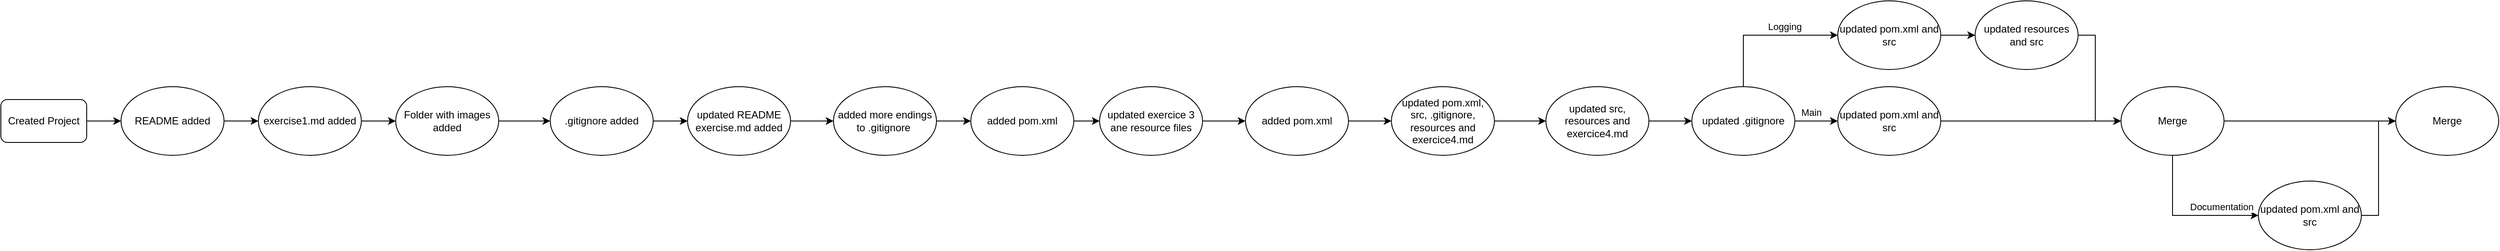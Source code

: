 <mxfile version="21.2.8" type="device">
  <diagram id="C5RBs43oDa-KdzZeNtuy" name="Page-1">
    <mxGraphModel dx="756" dy="532" grid="1" gridSize="10" guides="1" tooltips="1" connect="1" arrows="1" fold="1" page="1" pageScale="1" pageWidth="827" pageHeight="1169" math="0" shadow="0">
      <root>
        <mxCell id="WIyWlLk6GJQsqaUBKTNV-0" />
        <mxCell id="WIyWlLk6GJQsqaUBKTNV-1" parent="WIyWlLk6GJQsqaUBKTNV-0" />
        <mxCell id="iK9pcfawbrF5z6GohCyM-14" style="edgeStyle=orthogonalEdgeStyle;rounded=0;orthogonalLoop=1;jettySize=auto;html=1;entryX=0;entryY=0.5;entryDx=0;entryDy=0;" edge="1" parent="WIyWlLk6GJQsqaUBKTNV-1" source="iK9pcfawbrF5z6GohCyM-0" target="iK9pcfawbrF5z6GohCyM-2">
          <mxGeometry relative="1" as="geometry" />
        </mxCell>
        <mxCell id="iK9pcfawbrF5z6GohCyM-0" value="Created Project" style="rounded=1;whiteSpace=wrap;html=1;" vertex="1" parent="WIyWlLk6GJQsqaUBKTNV-1">
          <mxGeometry x="80" y="145" width="100" height="50" as="geometry" />
        </mxCell>
        <mxCell id="iK9pcfawbrF5z6GohCyM-15" style="edgeStyle=orthogonalEdgeStyle;rounded=0;orthogonalLoop=1;jettySize=auto;html=1;entryX=0;entryY=0.5;entryDx=0;entryDy=0;" edge="1" parent="WIyWlLk6GJQsqaUBKTNV-1" source="iK9pcfawbrF5z6GohCyM-2" target="iK9pcfawbrF5z6GohCyM-3">
          <mxGeometry relative="1" as="geometry" />
        </mxCell>
        <mxCell id="iK9pcfawbrF5z6GohCyM-2" value="README added" style="ellipse;whiteSpace=wrap;html=1;" vertex="1" parent="WIyWlLk6GJQsqaUBKTNV-1">
          <mxGeometry x="220" y="130" width="120" height="80" as="geometry" />
        </mxCell>
        <mxCell id="iK9pcfawbrF5z6GohCyM-16" style="edgeStyle=orthogonalEdgeStyle;rounded=0;orthogonalLoop=1;jettySize=auto;html=1;entryX=0;entryY=0.5;entryDx=0;entryDy=0;" edge="1" parent="WIyWlLk6GJQsqaUBKTNV-1" source="iK9pcfawbrF5z6GohCyM-3" target="iK9pcfawbrF5z6GohCyM-4">
          <mxGeometry relative="1" as="geometry" />
        </mxCell>
        <mxCell id="iK9pcfawbrF5z6GohCyM-3" value="exercise1.md added" style="ellipse;whiteSpace=wrap;html=1;" vertex="1" parent="WIyWlLk6GJQsqaUBKTNV-1">
          <mxGeometry x="380" y="130" width="120" height="80" as="geometry" />
        </mxCell>
        <mxCell id="iK9pcfawbrF5z6GohCyM-17" style="edgeStyle=orthogonalEdgeStyle;rounded=0;orthogonalLoop=1;jettySize=auto;html=1;entryX=0;entryY=0.5;entryDx=0;entryDy=0;" edge="1" parent="WIyWlLk6GJQsqaUBKTNV-1" source="iK9pcfawbrF5z6GohCyM-4" target="iK9pcfawbrF5z6GohCyM-5">
          <mxGeometry relative="1" as="geometry" />
        </mxCell>
        <mxCell id="iK9pcfawbrF5z6GohCyM-4" value="Folder with images added" style="ellipse;whiteSpace=wrap;html=1;" vertex="1" parent="WIyWlLk6GJQsqaUBKTNV-1">
          <mxGeometry x="540" y="130" width="120" height="80" as="geometry" />
        </mxCell>
        <mxCell id="iK9pcfawbrF5z6GohCyM-18" style="edgeStyle=orthogonalEdgeStyle;rounded=0;orthogonalLoop=1;jettySize=auto;html=1;entryX=0;entryY=0.5;entryDx=0;entryDy=0;" edge="1" parent="WIyWlLk6GJQsqaUBKTNV-1" source="iK9pcfawbrF5z6GohCyM-5" target="iK9pcfawbrF5z6GohCyM-6">
          <mxGeometry relative="1" as="geometry" />
        </mxCell>
        <mxCell id="iK9pcfawbrF5z6GohCyM-5" value=".gitignore added" style="ellipse;whiteSpace=wrap;html=1;" vertex="1" parent="WIyWlLk6GJQsqaUBKTNV-1">
          <mxGeometry x="720" y="130" width="120" height="80" as="geometry" />
        </mxCell>
        <mxCell id="iK9pcfawbrF5z6GohCyM-19" style="edgeStyle=orthogonalEdgeStyle;rounded=0;orthogonalLoop=1;jettySize=auto;html=1;entryX=0;entryY=0.5;entryDx=0;entryDy=0;" edge="1" parent="WIyWlLk6GJQsqaUBKTNV-1" source="iK9pcfawbrF5z6GohCyM-6" target="iK9pcfawbrF5z6GohCyM-7">
          <mxGeometry relative="1" as="geometry" />
        </mxCell>
        <mxCell id="iK9pcfawbrF5z6GohCyM-6" value="updated README exercise.md added" style="ellipse;whiteSpace=wrap;html=1;" vertex="1" parent="WIyWlLk6GJQsqaUBKTNV-1">
          <mxGeometry x="880" y="130" width="120" height="80" as="geometry" />
        </mxCell>
        <mxCell id="iK9pcfawbrF5z6GohCyM-20" style="edgeStyle=orthogonalEdgeStyle;rounded=0;orthogonalLoop=1;jettySize=auto;html=1;entryX=0;entryY=0.5;entryDx=0;entryDy=0;" edge="1" parent="WIyWlLk6GJQsqaUBKTNV-1" source="iK9pcfawbrF5z6GohCyM-7" target="iK9pcfawbrF5z6GohCyM-8">
          <mxGeometry relative="1" as="geometry" />
        </mxCell>
        <mxCell id="iK9pcfawbrF5z6GohCyM-7" value="added more endings to .gitignore&amp;nbsp;" style="ellipse;whiteSpace=wrap;html=1;" vertex="1" parent="WIyWlLk6GJQsqaUBKTNV-1">
          <mxGeometry x="1050" y="130" width="120" height="80" as="geometry" />
        </mxCell>
        <mxCell id="iK9pcfawbrF5z6GohCyM-21" style="edgeStyle=orthogonalEdgeStyle;rounded=0;orthogonalLoop=1;jettySize=auto;html=1;entryX=0;entryY=0.5;entryDx=0;entryDy=0;" edge="1" parent="WIyWlLk6GJQsqaUBKTNV-1" source="iK9pcfawbrF5z6GohCyM-8" target="iK9pcfawbrF5z6GohCyM-9">
          <mxGeometry relative="1" as="geometry" />
        </mxCell>
        <mxCell id="iK9pcfawbrF5z6GohCyM-8" value="added pom.xml" style="ellipse;whiteSpace=wrap;html=1;" vertex="1" parent="WIyWlLk6GJQsqaUBKTNV-1">
          <mxGeometry x="1210" y="130" width="120" height="80" as="geometry" />
        </mxCell>
        <mxCell id="iK9pcfawbrF5z6GohCyM-22" style="edgeStyle=orthogonalEdgeStyle;rounded=0;orthogonalLoop=1;jettySize=auto;html=1;entryX=0;entryY=0.5;entryDx=0;entryDy=0;" edge="1" parent="WIyWlLk6GJQsqaUBKTNV-1" source="iK9pcfawbrF5z6GohCyM-9" target="iK9pcfawbrF5z6GohCyM-10">
          <mxGeometry relative="1" as="geometry" />
        </mxCell>
        <mxCell id="iK9pcfawbrF5z6GohCyM-9" value="updated exercice 3 ane resource files" style="ellipse;whiteSpace=wrap;html=1;" vertex="1" parent="WIyWlLk6GJQsqaUBKTNV-1">
          <mxGeometry x="1360" y="130" width="120" height="80" as="geometry" />
        </mxCell>
        <mxCell id="iK9pcfawbrF5z6GohCyM-23" style="edgeStyle=orthogonalEdgeStyle;rounded=0;orthogonalLoop=1;jettySize=auto;html=1;entryX=0;entryY=0.5;entryDx=0;entryDy=0;" edge="1" parent="WIyWlLk6GJQsqaUBKTNV-1" source="iK9pcfawbrF5z6GohCyM-10" target="iK9pcfawbrF5z6GohCyM-11">
          <mxGeometry relative="1" as="geometry" />
        </mxCell>
        <mxCell id="iK9pcfawbrF5z6GohCyM-10" value="added pom.xml" style="ellipse;whiteSpace=wrap;html=1;" vertex="1" parent="WIyWlLk6GJQsqaUBKTNV-1">
          <mxGeometry x="1530" y="130" width="120" height="80" as="geometry" />
        </mxCell>
        <mxCell id="iK9pcfawbrF5z6GohCyM-24" style="edgeStyle=orthogonalEdgeStyle;rounded=0;orthogonalLoop=1;jettySize=auto;html=1;entryX=0;entryY=0.5;entryDx=0;entryDy=0;" edge="1" parent="WIyWlLk6GJQsqaUBKTNV-1" source="iK9pcfawbrF5z6GohCyM-11" target="iK9pcfawbrF5z6GohCyM-12">
          <mxGeometry relative="1" as="geometry" />
        </mxCell>
        <mxCell id="iK9pcfawbrF5z6GohCyM-11" value="updated pom.xml, src, .gitignore, resources and exercice4.md" style="ellipse;whiteSpace=wrap;html=1;" vertex="1" parent="WIyWlLk6GJQsqaUBKTNV-1">
          <mxGeometry x="1700" y="130" width="120" height="80" as="geometry" />
        </mxCell>
        <mxCell id="iK9pcfawbrF5z6GohCyM-25" style="edgeStyle=orthogonalEdgeStyle;rounded=0;orthogonalLoop=1;jettySize=auto;html=1;" edge="1" parent="WIyWlLk6GJQsqaUBKTNV-1" source="iK9pcfawbrF5z6GohCyM-12" target="iK9pcfawbrF5z6GohCyM-13">
          <mxGeometry relative="1" as="geometry" />
        </mxCell>
        <mxCell id="iK9pcfawbrF5z6GohCyM-12" value="updated src, resources and exercice4.md" style="ellipse;whiteSpace=wrap;html=1;" vertex="1" parent="WIyWlLk6GJQsqaUBKTNV-1">
          <mxGeometry x="1880" y="130" width="120" height="80" as="geometry" />
        </mxCell>
        <mxCell id="iK9pcfawbrF5z6GohCyM-27" style="edgeStyle=orthogonalEdgeStyle;rounded=0;orthogonalLoop=1;jettySize=auto;html=1;" edge="1" parent="WIyWlLk6GJQsqaUBKTNV-1" source="iK9pcfawbrF5z6GohCyM-13" target="iK9pcfawbrF5z6GohCyM-26">
          <mxGeometry relative="1" as="geometry" />
        </mxCell>
        <mxCell id="iK9pcfawbrF5z6GohCyM-31" value="Main" style="edgeLabel;html=1;align=center;verticalAlign=middle;resizable=0;points=[];" vertex="1" connectable="0" parent="iK9pcfawbrF5z6GohCyM-27">
          <mxGeometry x="-0.243" relative="1" as="geometry">
            <mxPoint y="-10" as="offset" />
          </mxGeometry>
        </mxCell>
        <mxCell id="iK9pcfawbrF5z6GohCyM-29" style="edgeStyle=orthogonalEdgeStyle;rounded=0;orthogonalLoop=1;jettySize=auto;html=1;entryX=0;entryY=0.5;entryDx=0;entryDy=0;" edge="1" parent="WIyWlLk6GJQsqaUBKTNV-1" source="iK9pcfawbrF5z6GohCyM-13" target="iK9pcfawbrF5z6GohCyM-28">
          <mxGeometry relative="1" as="geometry">
            <Array as="points">
              <mxPoint x="2110" y="70" />
            </Array>
          </mxGeometry>
        </mxCell>
        <mxCell id="iK9pcfawbrF5z6GohCyM-30" value="Logging" style="edgeLabel;html=1;align=center;verticalAlign=middle;resizable=0;points=[];" vertex="1" connectable="0" parent="iK9pcfawbrF5z6GohCyM-29">
          <mxGeometry x="0.262" y="-2" relative="1" as="geometry">
            <mxPoint y="-12" as="offset" />
          </mxGeometry>
        </mxCell>
        <mxCell id="iK9pcfawbrF5z6GohCyM-13" value="updated .gitignore" style="ellipse;whiteSpace=wrap;html=1;" vertex="1" parent="WIyWlLk6GJQsqaUBKTNV-1">
          <mxGeometry x="2050" y="130" width="120" height="80" as="geometry" />
        </mxCell>
        <mxCell id="iK9pcfawbrF5z6GohCyM-39" style="edgeStyle=orthogonalEdgeStyle;rounded=0;orthogonalLoop=1;jettySize=auto;html=1;entryX=0;entryY=0.5;entryDx=0;entryDy=0;exitX=0.5;exitY=1;exitDx=0;exitDy=0;" edge="1" parent="WIyWlLk6GJQsqaUBKTNV-1" source="iK9pcfawbrF5z6GohCyM-41" target="iK9pcfawbrF5z6GohCyM-35">
          <mxGeometry relative="1" as="geometry">
            <Array as="points">
              <mxPoint x="2610" y="280" />
            </Array>
          </mxGeometry>
        </mxCell>
        <mxCell id="iK9pcfawbrF5z6GohCyM-40" value="Documentation" style="edgeLabel;html=1;align=center;verticalAlign=middle;resizable=0;points=[];" vertex="1" connectable="0" parent="iK9pcfawbrF5z6GohCyM-39">
          <mxGeometry x="0.18" y="-3" relative="1" as="geometry">
            <mxPoint x="26" y="-13" as="offset" />
          </mxGeometry>
        </mxCell>
        <mxCell id="iK9pcfawbrF5z6GohCyM-44" style="edgeStyle=orthogonalEdgeStyle;rounded=0;orthogonalLoop=1;jettySize=auto;html=1;" edge="1" parent="WIyWlLk6GJQsqaUBKTNV-1" source="iK9pcfawbrF5z6GohCyM-26">
          <mxGeometry relative="1" as="geometry">
            <mxPoint x="2550.0" y="170" as="targetPoint" />
          </mxGeometry>
        </mxCell>
        <mxCell id="iK9pcfawbrF5z6GohCyM-26" value="updated pom.xml and src" style="ellipse;whiteSpace=wrap;html=1;" vertex="1" parent="WIyWlLk6GJQsqaUBKTNV-1">
          <mxGeometry x="2220" y="130" width="120" height="80" as="geometry" />
        </mxCell>
        <mxCell id="iK9pcfawbrF5z6GohCyM-33" style="edgeStyle=orthogonalEdgeStyle;rounded=0;orthogonalLoop=1;jettySize=auto;html=1;" edge="1" parent="WIyWlLk6GJQsqaUBKTNV-1" source="iK9pcfawbrF5z6GohCyM-28" target="iK9pcfawbrF5z6GohCyM-32">
          <mxGeometry relative="1" as="geometry" />
        </mxCell>
        <mxCell id="iK9pcfawbrF5z6GohCyM-28" value="updated pom.xml and src" style="ellipse;whiteSpace=wrap;html=1;" vertex="1" parent="WIyWlLk6GJQsqaUBKTNV-1">
          <mxGeometry x="2220" y="30" width="120" height="80" as="geometry" />
        </mxCell>
        <mxCell id="iK9pcfawbrF5z6GohCyM-43" style="edgeStyle=orthogonalEdgeStyle;rounded=0;orthogonalLoop=1;jettySize=auto;html=1;entryX=0;entryY=0.5;entryDx=0;entryDy=0;" edge="1" parent="WIyWlLk6GJQsqaUBKTNV-1" source="iK9pcfawbrF5z6GohCyM-32" target="iK9pcfawbrF5z6GohCyM-41">
          <mxGeometry relative="1" as="geometry">
            <Array as="points">
              <mxPoint x="2520" y="70" />
              <mxPoint x="2520" y="170" />
            </Array>
          </mxGeometry>
        </mxCell>
        <mxCell id="iK9pcfawbrF5z6GohCyM-32" value="updated resources and src" style="ellipse;whiteSpace=wrap;html=1;" vertex="1" parent="WIyWlLk6GJQsqaUBKTNV-1">
          <mxGeometry x="2380" y="30" width="120" height="80" as="geometry" />
        </mxCell>
        <mxCell id="iK9pcfawbrF5z6GohCyM-46" style="edgeStyle=orthogonalEdgeStyle;rounded=0;orthogonalLoop=1;jettySize=auto;html=1;exitX=1;exitY=0.5;exitDx=0;exitDy=0;entryX=0;entryY=0.5;entryDx=0;entryDy=0;" edge="1" parent="WIyWlLk6GJQsqaUBKTNV-1" source="iK9pcfawbrF5z6GohCyM-35" target="iK9pcfawbrF5z6GohCyM-45">
          <mxGeometry relative="1" as="geometry" />
        </mxCell>
        <mxCell id="iK9pcfawbrF5z6GohCyM-35" value="updated pom.xml and src" style="ellipse;whiteSpace=wrap;html=1;" vertex="1" parent="WIyWlLk6GJQsqaUBKTNV-1">
          <mxGeometry x="2710" y="240" width="120" height="80" as="geometry" />
        </mxCell>
        <mxCell id="iK9pcfawbrF5z6GohCyM-47" style="edgeStyle=orthogonalEdgeStyle;rounded=0;orthogonalLoop=1;jettySize=auto;html=1;entryX=0;entryY=0.5;entryDx=0;entryDy=0;" edge="1" parent="WIyWlLk6GJQsqaUBKTNV-1" source="iK9pcfawbrF5z6GohCyM-41" target="iK9pcfawbrF5z6GohCyM-45">
          <mxGeometry relative="1" as="geometry" />
        </mxCell>
        <mxCell id="iK9pcfawbrF5z6GohCyM-41" value="Merge" style="ellipse;whiteSpace=wrap;html=1;" vertex="1" parent="WIyWlLk6GJQsqaUBKTNV-1">
          <mxGeometry x="2550" y="130" width="120" height="80" as="geometry" />
        </mxCell>
        <mxCell id="iK9pcfawbrF5z6GohCyM-45" value="Merge" style="ellipse;whiteSpace=wrap;html=1;" vertex="1" parent="WIyWlLk6GJQsqaUBKTNV-1">
          <mxGeometry x="2870" y="130" width="120" height="80" as="geometry" />
        </mxCell>
      </root>
    </mxGraphModel>
  </diagram>
</mxfile>
